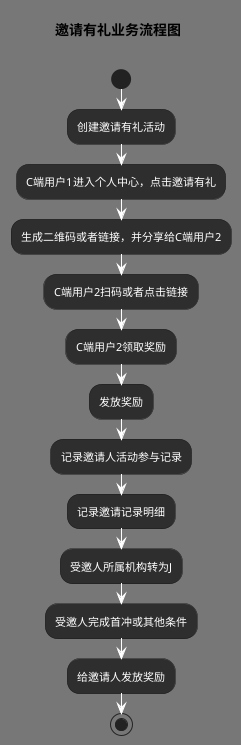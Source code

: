 @startuml
!theme reddress-darkorange
'https://plantuml.com/activity-diagram-beta

title 邀请有礼业务流程图 \n

start

:创建邀请有礼活动;

:C端用户1进入个人中心，点击邀请有礼;

:生成二维码或者链接，并分享给C端用户2;

:C端用户2扫码或者点击链接;

:C端用户2领取奖励;

:发放奖励;

:记录邀请人活动参与记录;

:记录邀请记录明细;

:受邀人所属机构转为J;

:受邀人完成首冲或其他条件;

:给邀请人发放奖励;
stop

@enduml
